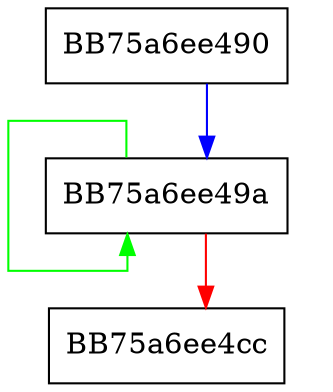 digraph Init {
  node [shape="box"];
  graph [splines=ortho];
  BB75a6ee490 -> BB75a6ee49a [color="blue"];
  BB75a6ee49a -> BB75a6ee49a [color="green"];
  BB75a6ee49a -> BB75a6ee4cc [color="red"];
}